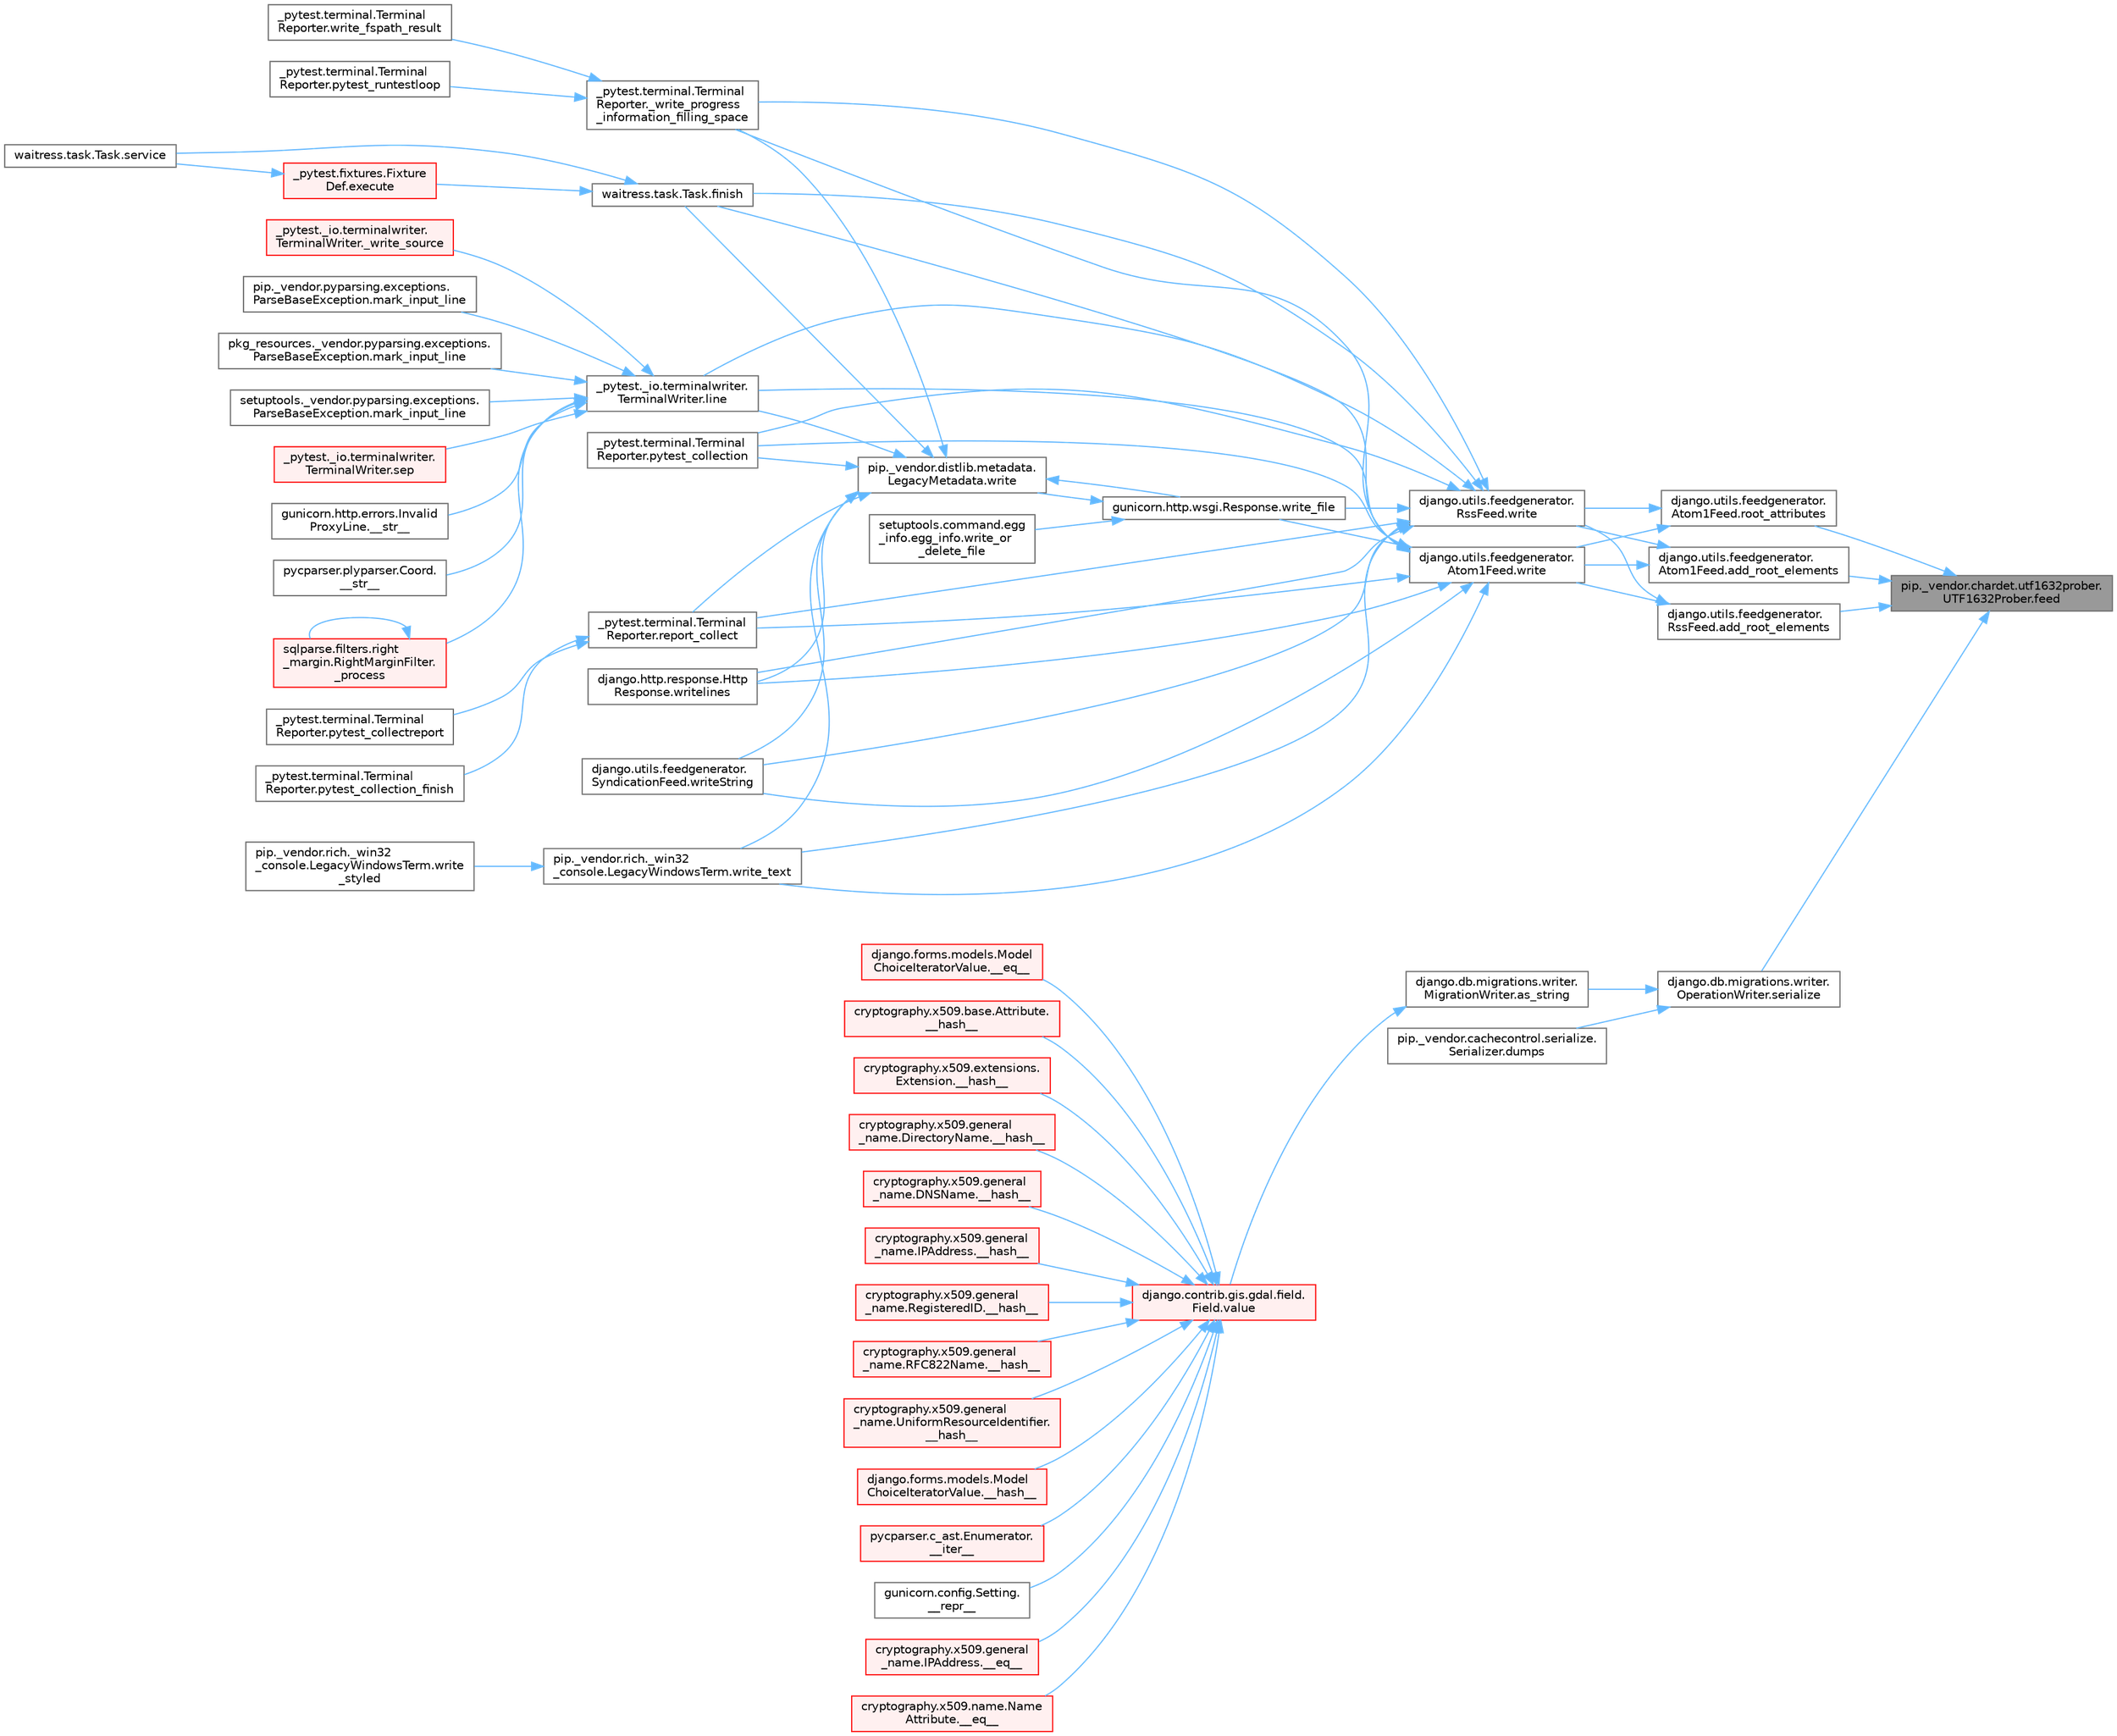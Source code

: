 digraph "pip._vendor.chardet.utf1632prober.UTF1632Prober.feed"
{
 // LATEX_PDF_SIZE
  bgcolor="transparent";
  edge [fontname=Helvetica,fontsize=10,labelfontname=Helvetica,labelfontsize=10];
  node [fontname=Helvetica,fontsize=10,shape=box,height=0.2,width=0.4];
  rankdir="RL";
  Node1 [id="Node000001",label="pip._vendor.chardet.utf1632prober.\lUTF1632Prober.feed",height=0.2,width=0.4,color="gray40", fillcolor="grey60", style="filled", fontcolor="black",tooltip=" "];
  Node1 -> Node2 [id="edge1_Node000001_Node000002",dir="back",color="steelblue1",style="solid",tooltip=" "];
  Node2 [id="Node000002",label="django.utils.feedgenerator.\lAtom1Feed.add_root_elements",height=0.2,width=0.4,color="grey40", fillcolor="white", style="filled",URL="$classdjango_1_1utils_1_1feedgenerator_1_1_atom1_feed.html#a3f861beae65b2c1d07d6192175be850e",tooltip=" "];
  Node2 -> Node3 [id="edge2_Node000002_Node000003",dir="back",color="steelblue1",style="solid",tooltip=" "];
  Node3 [id="Node000003",label="django.utils.feedgenerator.\lAtom1Feed.write",height=0.2,width=0.4,color="grey40", fillcolor="white", style="filled",URL="$classdjango_1_1utils_1_1feedgenerator_1_1_atom1_feed.html#afbf5b931a75be201e339b64a8aa46119",tooltip=" "];
  Node3 -> Node4 [id="edge3_Node000003_Node000004",dir="back",color="steelblue1",style="solid",tooltip=" "];
  Node4 [id="Node000004",label="_pytest.terminal.Terminal\lReporter._write_progress\l_information_filling_space",height=0.2,width=0.4,color="grey40", fillcolor="white", style="filled",URL="$class__pytest_1_1terminal_1_1_terminal_reporter.html#a915f19bb955611b65c211c611c4568b1",tooltip=" "];
  Node4 -> Node5 [id="edge4_Node000004_Node000005",dir="back",color="steelblue1",style="solid",tooltip=" "];
  Node5 [id="Node000005",label="_pytest.terminal.Terminal\lReporter.pytest_runtestloop",height=0.2,width=0.4,color="grey40", fillcolor="white", style="filled",URL="$class__pytest_1_1terminal_1_1_terminal_reporter.html#ac3b669c1dc4496ae1a31ae03200aca11",tooltip=" "];
  Node4 -> Node6 [id="edge5_Node000004_Node000006",dir="back",color="steelblue1",style="solid",tooltip=" "];
  Node6 [id="Node000006",label="_pytest.terminal.Terminal\lReporter.write_fspath_result",height=0.2,width=0.4,color="grey40", fillcolor="white", style="filled",URL="$class__pytest_1_1terminal_1_1_terminal_reporter.html#a831d61b7b7439f786bdf1dd1f3d30814",tooltip=" "];
  Node3 -> Node7 [id="edge6_Node000003_Node000007",dir="back",color="steelblue1",style="solid",tooltip=" "];
  Node7 [id="Node000007",label="waitress.task.Task.finish",height=0.2,width=0.4,color="grey40", fillcolor="white", style="filled",URL="$classwaitress_1_1task_1_1_task.html#a1e94739ac27e14a159d0e17c6d3e54b2",tooltip=" "];
  Node7 -> Node8 [id="edge7_Node000007_Node000008",dir="back",color="steelblue1",style="solid",tooltip=" "];
  Node8 [id="Node000008",label="_pytest.fixtures.Fixture\lDef.execute",height=0.2,width=0.4,color="red", fillcolor="#FFF0F0", style="filled",URL="$class__pytest_1_1fixtures_1_1_fixture_def.html#ac27e0caaadd6404ffc2715216b643993",tooltip=" "];
  Node8 -> Node353 [id="edge8_Node000008_Node000353",dir="back",color="steelblue1",style="solid",tooltip=" "];
  Node353 [id="Node000353",label="waitress.task.Task.service",height=0.2,width=0.4,color="grey40", fillcolor="white", style="filled",URL="$classwaitress_1_1task_1_1_task.html#acd61643ab6cfae697f619c48f46e40b6",tooltip=" "];
  Node7 -> Node353 [id="edge9_Node000007_Node000353",dir="back",color="steelblue1",style="solid",tooltip=" "];
  Node3 -> Node80 [id="edge10_Node000003_Node000080",dir="back",color="steelblue1",style="solid",tooltip=" "];
  Node80 [id="Node000080",label="_pytest._io.terminalwriter.\lTerminalWriter.line",height=0.2,width=0.4,color="grey40", fillcolor="white", style="filled",URL="$class__pytest_1_1__io_1_1terminalwriter_1_1_terminal_writer.html#a70c206b6c71b946771673c95d93d5d5a",tooltip=" "];
  Node80 -> Node81 [id="edge11_Node000080_Node000081",dir="back",color="steelblue1",style="solid",tooltip=" "];
  Node81 [id="Node000081",label="gunicorn.http.errors.Invalid\lProxyLine.__str__",height=0.2,width=0.4,color="grey40", fillcolor="white", style="filled",URL="$classgunicorn_1_1http_1_1errors_1_1_invalid_proxy_line.html#ace89b062827152aaf90a806af758a928",tooltip=" "];
  Node80 -> Node82 [id="edge12_Node000080_Node000082",dir="back",color="steelblue1",style="solid",tooltip=" "];
  Node82 [id="Node000082",label="pycparser.plyparser.Coord.\l__str__",height=0.2,width=0.4,color="grey40", fillcolor="white", style="filled",URL="$classpycparser_1_1plyparser_1_1_coord.html#aa2f5c3b1f8c0a2eb844182daa8f71512",tooltip=" "];
  Node80 -> Node83 [id="edge13_Node000080_Node000083",dir="back",color="steelblue1",style="solid",tooltip=" "];
  Node83 [id="Node000083",label="sqlparse.filters.right\l_margin.RightMarginFilter.\l_process",height=0.2,width=0.4,color="red", fillcolor="#FFF0F0", style="filled",URL="$classsqlparse_1_1filters_1_1right__margin_1_1_right_margin_filter.html#a62b0707d94aff59b0fc1428eca96f6a9",tooltip=" "];
  Node83 -> Node83 [id="edge14_Node000083_Node000083",dir="back",color="steelblue1",style="solid",tooltip=" "];
  Node80 -> Node102 [id="edge15_Node000080_Node000102",dir="back",color="steelblue1",style="solid",tooltip=" "];
  Node102 [id="Node000102",label="_pytest._io.terminalwriter.\lTerminalWriter._write_source",height=0.2,width=0.4,color="red", fillcolor="#FFF0F0", style="filled",URL="$class__pytest_1_1__io_1_1terminalwriter_1_1_terminal_writer.html#a3499a8fa1635a0661a3476582408a433",tooltip=" "];
  Node80 -> Node659 [id="edge16_Node000080_Node000659",dir="back",color="steelblue1",style="solid",tooltip=" "];
  Node659 [id="Node000659",label="pip._vendor.pyparsing.exceptions.\lParseBaseException.mark_input_line",height=0.2,width=0.4,color="grey40", fillcolor="white", style="filled",URL="$classpip_1_1__vendor_1_1pyparsing_1_1exceptions_1_1_parse_base_exception.html#a29a304058ba0b8613114663ebffb3434",tooltip=" "];
  Node80 -> Node660 [id="edge17_Node000080_Node000660",dir="back",color="steelblue1",style="solid",tooltip=" "];
  Node660 [id="Node000660",label="pkg_resources._vendor.pyparsing.exceptions.\lParseBaseException.mark_input_line",height=0.2,width=0.4,color="grey40", fillcolor="white", style="filled",URL="$classpkg__resources_1_1__vendor_1_1pyparsing_1_1exceptions_1_1_parse_base_exception.html#a982109a43d14eb31cc56cb0bc77e08c6",tooltip=" "];
  Node80 -> Node661 [id="edge18_Node000080_Node000661",dir="back",color="steelblue1",style="solid",tooltip=" "];
  Node661 [id="Node000661",label="setuptools._vendor.pyparsing.exceptions.\lParseBaseException.mark_input_line",height=0.2,width=0.4,color="grey40", fillcolor="white", style="filled",URL="$classsetuptools_1_1__vendor_1_1pyparsing_1_1exceptions_1_1_parse_base_exception.html#aeb91f27e309b0b29088fb9dd22c07e58",tooltip=" "];
  Node80 -> Node662 [id="edge19_Node000080_Node000662",dir="back",color="steelblue1",style="solid",tooltip=" "];
  Node662 [id="Node000662",label="_pytest._io.terminalwriter.\lTerminalWriter.sep",height=0.2,width=0.4,color="red", fillcolor="#FFF0F0", style="filled",URL="$class__pytest_1_1__io_1_1terminalwriter_1_1_terminal_writer.html#a9825789953e583960848896c7c201fb8",tooltip=" "];
  Node3 -> Node300 [id="edge20_Node000003_Node000300",dir="back",color="steelblue1",style="solid",tooltip=" "];
  Node300 [id="Node000300",label="_pytest.terminal.Terminal\lReporter.pytest_collection",height=0.2,width=0.4,color="grey40", fillcolor="white", style="filled",URL="$class__pytest_1_1terminal_1_1_terminal_reporter.html#a1c7fd0ed91d4a12bb30c452d893e467f",tooltip=" "];
  Node3 -> Node301 [id="edge21_Node000003_Node000301",dir="back",color="steelblue1",style="solid",tooltip=" "];
  Node301 [id="Node000301",label="_pytest.terminal.Terminal\lReporter.report_collect",height=0.2,width=0.4,color="grey40", fillcolor="white", style="filled",URL="$class__pytest_1_1terminal_1_1_terminal_reporter.html#a8aaee1238de041e936a2d65c80d5458b",tooltip=" "];
  Node301 -> Node302 [id="edge22_Node000301_Node000302",dir="back",color="steelblue1",style="solid",tooltip=" "];
  Node302 [id="Node000302",label="_pytest.terminal.Terminal\lReporter.pytest_collection_finish",height=0.2,width=0.4,color="grey40", fillcolor="white", style="filled",URL="$class__pytest_1_1terminal_1_1_terminal_reporter.html#a2c87a7764f9882cae4be1b98a4441685",tooltip=" "];
  Node301 -> Node303 [id="edge23_Node000301_Node000303",dir="back",color="steelblue1",style="solid",tooltip=" "];
  Node303 [id="Node000303",label="_pytest.terminal.Terminal\lReporter.pytest_collectreport",height=0.2,width=0.4,color="grey40", fillcolor="white", style="filled",URL="$class__pytest_1_1terminal_1_1_terminal_reporter.html#a9eb06df608c4a08d1c831cfc5a405eec",tooltip=" "];
  Node3 -> Node304 [id="edge24_Node000003_Node000304",dir="back",color="steelblue1",style="solid",tooltip=" "];
  Node304 [id="Node000304",label="gunicorn.http.wsgi.Response.write_file",height=0.2,width=0.4,color="grey40", fillcolor="white", style="filled",URL="$classgunicorn_1_1http_1_1wsgi_1_1_response.html#a469fe7554d4ffcd4dd1497f24d216329",tooltip=" "];
  Node304 -> Node305 [id="edge25_Node000304_Node000305",dir="back",color="steelblue1",style="solid",tooltip=" "];
  Node305 [id="Node000305",label="pip._vendor.distlib.metadata.\lLegacyMetadata.write",height=0.2,width=0.4,color="grey40", fillcolor="white", style="filled",URL="$classpip_1_1__vendor_1_1distlib_1_1metadata_1_1_legacy_metadata.html#af3423aeacce2739a48b38815d4ba89be",tooltip=" "];
  Node305 -> Node4 [id="edge26_Node000305_Node000004",dir="back",color="steelblue1",style="solid",tooltip=" "];
  Node305 -> Node7 [id="edge27_Node000305_Node000007",dir="back",color="steelblue1",style="solid",tooltip=" "];
  Node305 -> Node80 [id="edge28_Node000305_Node000080",dir="back",color="steelblue1",style="solid",tooltip=" "];
  Node305 -> Node300 [id="edge29_Node000305_Node000300",dir="back",color="steelblue1",style="solid",tooltip=" "];
  Node305 -> Node301 [id="edge30_Node000305_Node000301",dir="back",color="steelblue1",style="solid",tooltip=" "];
  Node305 -> Node304 [id="edge31_Node000305_Node000304",dir="back",color="steelblue1",style="solid",tooltip=" "];
  Node305 -> Node306 [id="edge32_Node000305_Node000306",dir="back",color="steelblue1",style="solid",tooltip=" "];
  Node306 [id="Node000306",label="pip._vendor.rich._win32\l_console.LegacyWindowsTerm.write_text",height=0.2,width=0.4,color="grey40", fillcolor="white", style="filled",URL="$classpip_1_1__vendor_1_1rich_1_1__win32__console_1_1_legacy_windows_term.html#a285165149598e15cac2caf4d03385612",tooltip=" "];
  Node306 -> Node307 [id="edge33_Node000306_Node000307",dir="back",color="steelblue1",style="solid",tooltip=" "];
  Node307 [id="Node000307",label="pip._vendor.rich._win32\l_console.LegacyWindowsTerm.write\l_styled",height=0.2,width=0.4,color="grey40", fillcolor="white", style="filled",URL="$classpip_1_1__vendor_1_1rich_1_1__win32__console_1_1_legacy_windows_term.html#a6c68d312ebee6e27cb3e871496da2c42",tooltip=" "];
  Node305 -> Node308 [id="edge34_Node000305_Node000308",dir="back",color="steelblue1",style="solid",tooltip=" "];
  Node308 [id="Node000308",label="django.http.response.Http\lResponse.writelines",height=0.2,width=0.4,color="grey40", fillcolor="white", style="filled",URL="$classdjango_1_1http_1_1response_1_1_http_response.html#aceaa0c2997dfd21c34c44056e7292914",tooltip=" "];
  Node305 -> Node309 [id="edge35_Node000305_Node000309",dir="back",color="steelblue1",style="solid",tooltip=" "];
  Node309 [id="Node000309",label="django.utils.feedgenerator.\lSyndicationFeed.writeString",height=0.2,width=0.4,color="grey40", fillcolor="white", style="filled",URL="$classdjango_1_1utils_1_1feedgenerator_1_1_syndication_feed.html#a78aa2a245467085cb79cdca0dc35f677",tooltip=" "];
  Node304 -> Node310 [id="edge36_Node000304_Node000310",dir="back",color="steelblue1",style="solid",tooltip=" "];
  Node310 [id="Node000310",label="setuptools.command.egg\l_info.egg_info.write_or\l_delete_file",height=0.2,width=0.4,color="grey40", fillcolor="white", style="filled",URL="$classsetuptools_1_1command_1_1egg__info_1_1egg__info.html#ae5cfb9b14851eb2ed02f44ed99fce235",tooltip=" "];
  Node3 -> Node306 [id="edge37_Node000003_Node000306",dir="back",color="steelblue1",style="solid",tooltip=" "];
  Node3 -> Node308 [id="edge38_Node000003_Node000308",dir="back",color="steelblue1",style="solid",tooltip=" "];
  Node3 -> Node309 [id="edge39_Node000003_Node000309",dir="back",color="steelblue1",style="solid",tooltip=" "];
  Node2 -> Node79 [id="edge40_Node000002_Node000079",dir="back",color="steelblue1",style="solid",tooltip=" "];
  Node79 [id="Node000079",label="django.utils.feedgenerator.\lRssFeed.write",height=0.2,width=0.4,color="grey40", fillcolor="white", style="filled",URL="$classdjango_1_1utils_1_1feedgenerator_1_1_rss_feed.html#a63ea2926c2c773e874f51ced997a2618",tooltip=" "];
  Node79 -> Node4 [id="edge41_Node000079_Node000004",dir="back",color="steelblue1",style="solid",tooltip=" "];
  Node79 -> Node7 [id="edge42_Node000079_Node000007",dir="back",color="steelblue1",style="solid",tooltip=" "];
  Node79 -> Node80 [id="edge43_Node000079_Node000080",dir="back",color="steelblue1",style="solid",tooltip=" "];
  Node79 -> Node300 [id="edge44_Node000079_Node000300",dir="back",color="steelblue1",style="solid",tooltip=" "];
  Node79 -> Node301 [id="edge45_Node000079_Node000301",dir="back",color="steelblue1",style="solid",tooltip=" "];
  Node79 -> Node304 [id="edge46_Node000079_Node000304",dir="back",color="steelblue1",style="solid",tooltip=" "];
  Node79 -> Node306 [id="edge47_Node000079_Node000306",dir="back",color="steelblue1",style="solid",tooltip=" "];
  Node79 -> Node308 [id="edge48_Node000079_Node000308",dir="back",color="steelblue1",style="solid",tooltip=" "];
  Node79 -> Node309 [id="edge49_Node000079_Node000309",dir="back",color="steelblue1",style="solid",tooltip=" "];
  Node1 -> Node78 [id="edge50_Node000001_Node000078",dir="back",color="steelblue1",style="solid",tooltip=" "];
  Node78 [id="Node000078",label="django.utils.feedgenerator.\lRssFeed.add_root_elements",height=0.2,width=0.4,color="grey40", fillcolor="white", style="filled",URL="$classdjango_1_1utils_1_1feedgenerator_1_1_rss_feed.html#afe28a1e8efc5fc065f74b4277a43663e",tooltip=" "];
  Node78 -> Node3 [id="edge51_Node000078_Node000003",dir="back",color="steelblue1",style="solid",tooltip=" "];
  Node78 -> Node79 [id="edge52_Node000078_Node000079",dir="back",color="steelblue1",style="solid",tooltip=" "];
  Node1 -> Node1726 [id="edge53_Node000001_Node001726",dir="back",color="steelblue1",style="solid",tooltip=" "];
  Node1726 [id="Node001726",label="django.utils.feedgenerator.\lAtom1Feed.root_attributes",height=0.2,width=0.4,color="grey40", fillcolor="white", style="filled",URL="$classdjango_1_1utils_1_1feedgenerator_1_1_atom1_feed.html#a8ea06279a106db871795893125306409",tooltip=" "];
  Node1726 -> Node3 [id="edge54_Node001726_Node000003",dir="back",color="steelblue1",style="solid",tooltip=" "];
  Node1726 -> Node79 [id="edge55_Node001726_Node000079",dir="back",color="steelblue1",style="solid",tooltip=" "];
  Node1 -> Node997 [id="edge56_Node000001_Node000997",dir="back",color="steelblue1",style="solid",tooltip=" "];
  Node997 [id="Node000997",label="django.db.migrations.writer.\lOperationWriter.serialize",height=0.2,width=0.4,color="grey40", fillcolor="white", style="filled",URL="$classdjango_1_1db_1_1migrations_1_1writer_1_1_operation_writer.html#a866e8d13e1c54a35d74e9a6b0383b2f8",tooltip=" "];
  Node997 -> Node998 [id="edge57_Node000997_Node000998",dir="back",color="steelblue1",style="solid",tooltip=" "];
  Node998 [id="Node000998",label="django.db.migrations.writer.\lMigrationWriter.as_string",height=0.2,width=0.4,color="grey40", fillcolor="white", style="filled",URL="$classdjango_1_1db_1_1migrations_1_1writer_1_1_migration_writer.html#a4cf831cf0ce1f20f21c7e5ce5ec60980",tooltip=" "];
  Node998 -> Node999 [id="edge58_Node000998_Node000999",dir="back",color="steelblue1",style="solid",tooltip=" "];
  Node999 [id="Node000999",label="django.contrib.gis.gdal.field.\lField.value",height=0.2,width=0.4,color="red", fillcolor="#FFF0F0", style="filled",URL="$classdjango_1_1contrib_1_1gis_1_1gdal_1_1field_1_1_field.html#a0534fa49aaead023461bb9458776c33c",tooltip=" "];
  Node999 -> Node1000 [id="edge59_Node000999_Node001000",dir="back",color="steelblue1",style="solid",tooltip=" "];
  Node1000 [id="Node001000",label="cryptography.x509.general\l_name.IPAddress.__eq__",height=0.2,width=0.4,color="red", fillcolor="#FFF0F0", style="filled",URL="$classcryptography_1_1x509_1_1general__name_1_1_i_p_address.html#a9f03c0f27b7fab1555e850429408e0c6",tooltip=" "];
  Node999 -> Node1001 [id="edge60_Node000999_Node001001",dir="back",color="steelblue1",style="solid",tooltip=" "];
  Node1001 [id="Node001001",label="cryptography.x509.name.Name\lAttribute.__eq__",height=0.2,width=0.4,color="red", fillcolor="#FFF0F0", style="filled",URL="$classcryptography_1_1x509_1_1name_1_1_name_attribute.html#a3f7665b71204e40b3ad9e6f6cbd9c76b",tooltip=" "];
  Node999 -> Node1002 [id="edge61_Node000999_Node001002",dir="back",color="steelblue1",style="solid",tooltip=" "];
  Node1002 [id="Node001002",label="django.forms.models.Model\lChoiceIteratorValue.__eq__",height=0.2,width=0.4,color="red", fillcolor="#FFF0F0", style="filled",URL="$classdjango_1_1forms_1_1models_1_1_model_choice_iterator_value.html#a5e0a7c8283981cabbbd59372a3664ba4",tooltip=" "];
  Node999 -> Node1003 [id="edge62_Node000999_Node001003",dir="back",color="steelblue1",style="solid",tooltip=" "];
  Node1003 [id="Node001003",label="cryptography.x509.base.Attribute.\l__hash__",height=0.2,width=0.4,color="red", fillcolor="#FFF0F0", style="filled",URL="$classcryptography_1_1x509_1_1base_1_1_attribute.html#ac75831a8a55d19823de67d9bd79fea12",tooltip=" "];
  Node999 -> Node375 [id="edge63_Node000999_Node000375",dir="back",color="steelblue1",style="solid",tooltip=" "];
  Node375 [id="Node000375",label="cryptography.x509.extensions.\lExtension.__hash__",height=0.2,width=0.4,color="red", fillcolor="#FFF0F0", style="filled",URL="$classcryptography_1_1x509_1_1extensions_1_1_extension.html#a7744510faba9373c947790041c25021e",tooltip=" "];
  Node999 -> Node1004 [id="edge64_Node000999_Node001004",dir="back",color="steelblue1",style="solid",tooltip=" "];
  Node1004 [id="Node001004",label="cryptography.x509.general\l_name.DirectoryName.__hash__",height=0.2,width=0.4,color="red", fillcolor="#FFF0F0", style="filled",URL="$classcryptography_1_1x509_1_1general__name_1_1_directory_name.html#a72d42dff890691a0b51125ae2f26044e",tooltip=" "];
  Node999 -> Node1005 [id="edge65_Node000999_Node001005",dir="back",color="steelblue1",style="solid",tooltip=" "];
  Node1005 [id="Node001005",label="cryptography.x509.general\l_name.DNSName.__hash__",height=0.2,width=0.4,color="red", fillcolor="#FFF0F0", style="filled",URL="$classcryptography_1_1x509_1_1general__name_1_1_d_n_s_name.html#a460f8dfd06b7596ce04fd2167416fded",tooltip=" "];
  Node999 -> Node1006 [id="edge66_Node000999_Node001006",dir="back",color="steelblue1",style="solid",tooltip=" "];
  Node1006 [id="Node001006",label="cryptography.x509.general\l_name.IPAddress.__hash__",height=0.2,width=0.4,color="red", fillcolor="#FFF0F0", style="filled",URL="$classcryptography_1_1x509_1_1general__name_1_1_i_p_address.html#ab656cae16308d1b2937a28d05fb6c4d0",tooltip=" "];
  Node999 -> Node1007 [id="edge67_Node000999_Node001007",dir="back",color="steelblue1",style="solid",tooltip=" "];
  Node1007 [id="Node001007",label="cryptography.x509.general\l_name.RegisteredID.__hash__",height=0.2,width=0.4,color="red", fillcolor="#FFF0F0", style="filled",URL="$classcryptography_1_1x509_1_1general__name_1_1_registered_i_d.html#af8d2046e0999f369244c67c2198733a7",tooltip=" "];
  Node999 -> Node1008 [id="edge68_Node000999_Node001008",dir="back",color="steelblue1",style="solid",tooltip=" "];
  Node1008 [id="Node001008",label="cryptography.x509.general\l_name.RFC822Name.__hash__",height=0.2,width=0.4,color="red", fillcolor="#FFF0F0", style="filled",URL="$classcryptography_1_1x509_1_1general__name_1_1_r_f_c822_name.html#a81035374ac9fb28683c691986d008647",tooltip=" "];
  Node999 -> Node1009 [id="edge69_Node000999_Node001009",dir="back",color="steelblue1",style="solid",tooltip=" "];
  Node1009 [id="Node001009",label="cryptography.x509.general\l_name.UniformResourceIdentifier.\l__hash__",height=0.2,width=0.4,color="red", fillcolor="#FFF0F0", style="filled",URL="$classcryptography_1_1x509_1_1general__name_1_1_uniform_resource_identifier.html#ac855ede87ae6fe5259923efe7a93fb86",tooltip=" "];
  Node999 -> Node1010 [id="edge70_Node000999_Node001010",dir="back",color="steelblue1",style="solid",tooltip=" "];
  Node1010 [id="Node001010",label="django.forms.models.Model\lChoiceIteratorValue.__hash__",height=0.2,width=0.4,color="red", fillcolor="#FFF0F0", style="filled",URL="$classdjango_1_1forms_1_1models_1_1_model_choice_iterator_value.html#a4e38034545989b541d673781515faa87",tooltip=" "];
  Node999 -> Node1011 [id="edge71_Node000999_Node001011",dir="back",color="steelblue1",style="solid",tooltip=" "];
  Node1011 [id="Node001011",label="pycparser.c_ast.Enumerator.\l__iter__",height=0.2,width=0.4,color="red", fillcolor="#FFF0F0", style="filled",URL="$classpycparser_1_1c__ast_1_1_enumerator.html#a3cf4b212d12eecc5f6dc9519e168e4d6",tooltip=" "];
  Node999 -> Node1012 [id="edge72_Node000999_Node001012",dir="back",color="steelblue1",style="solid",tooltip=" "];
  Node1012 [id="Node001012",label="gunicorn.config.Setting.\l__repr__",height=0.2,width=0.4,color="grey40", fillcolor="white", style="filled",URL="$classgunicorn_1_1config_1_1_setting.html#aac61cf1b2eeb8df9723694b12567d07b",tooltip=" "];
  Node997 -> Node2368 [id="edge73_Node000997_Node002368",dir="back",color="steelblue1",style="solid",tooltip=" "];
  Node2368 [id="Node002368",label="pip._vendor.cachecontrol.serialize.\lSerializer.dumps",height=0.2,width=0.4,color="grey40", fillcolor="white", style="filled",URL="$classpip_1_1__vendor_1_1cachecontrol_1_1serialize_1_1_serializer.html#af9655b2c82e5c0e3d17fd611d32c7804",tooltip=" "];
}
